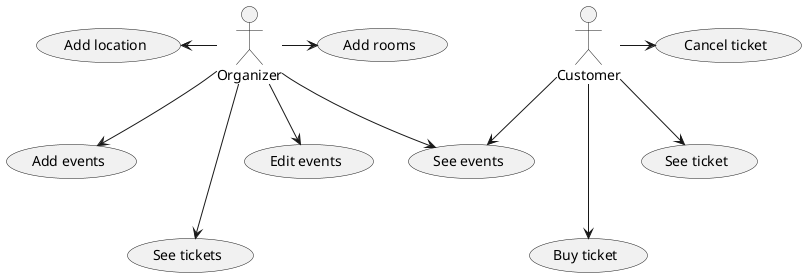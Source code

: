 @startuml

:Organizer: as Org
:Customer: as Cus

Org -left-> (Add location)
Org -right-> (Add rooms)
Org --> (Add events)
Org ---> (See tickets)
Org --> (Edit events)
Org --> (See events)

Cus ---> (Buy ticket)
Cus --> (See ticket)
Cus --> (See events)
Cus -right-> (Cancel ticket)

newpage

:Administrator: as Admin
Admin --> (Add organizers)
Admin --> (Edit organizers)
note left of Admin : Everything a \norganizer can do
@enduml
